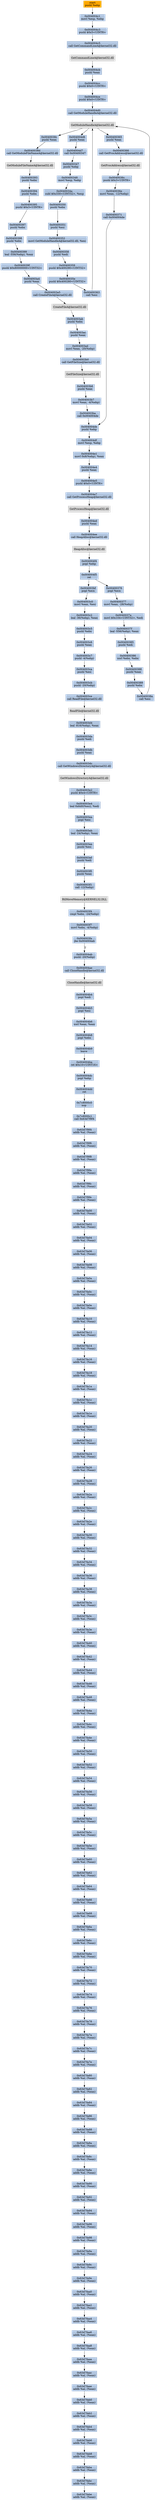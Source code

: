 digraph G {
node[shape=rectangle,style=filled,fillcolor=lightsteelblue,color=lightsteelblue]
bgcolor="transparent"
a0x004004c0pushl_ebp[label="start\npushl %ebp",color="lightgrey",fillcolor="orange"];
a0x004004c1movl_esp_ebp[label="0x004004c1\nmovl %esp, %ebp"];
a0x004004c3pushl_0x5UINT8[label="0x004004c3\npushl $0x5<UINT8>"];
a0x004004c5call_GetCommandLineA_kernel32_dll[label="0x004004c5\ncall GetCommandLineA@kernel32.dll"];
GetCommandLineA_kernel32_dll[label="GetCommandLineA@kernel32.dll",color="lightgrey",fillcolor="lightgrey"];
a0x004004cbpushl_eax[label="0x004004cb\npushl %eax"];
a0x004004ccpushl_0x0UINT8[label="0x004004cc\npushl $0x0<UINT8>"];
a0x004004cepushl_0x0UINT8[label="0x004004ce\npushl $0x0<UINT8>"];
a0x004004d0call_GetModuleHandleA_kernel32_dll[label="0x004004d0\ncall GetModuleHandleA@kernel32.dll"];
GetModuleHandleA_kernel32_dll[label="GetModuleHandleA@kernel32.dll",color="lightgrey",fillcolor="lightgrey"];
a0x004004d6pushl_eax[label="0x004004d6\npushl %eax"];
a0x004004d7call_0x00400347[label="0x004004d7\ncall 0x00400347"];
a0x00400347pushl_ebp[label="0x00400347\npushl %ebp"];
a0x00400348movl_esp_ebp[label="0x00400348\nmovl %esp, %ebp"];
a0x0040034asubl_0x330UINT32_esp[label="0x0040034a\nsubl $0x330<UINT32>, %esp"];
a0x00400350pushl_ebx[label="0x00400350\npushl %ebx"];
a0x00400351pushl_esi[label="0x00400351\npushl %esi"];
a0x00400352movl_GetModuleHandleA_kernel32_dll_esi[label="0x00400352\nmovl GetModuleHandleA@kernel32.dll, %esi"];
a0x00400358pushl_edi[label="0x00400358\npushl %edi"];
a0x00400359pushl_0x400290UINT32[label="0x00400359\npushl $0x400290<UINT32>"];
a0x0040035epushl_0x400280UINT32[label="0x0040035e\npushl $0x400280<UINT32>"];
a0x00400363call_esi[label="0x00400363\ncall %esi"];
a0x00400365pushl_eax[label="0x00400365\npushl %eax"];
a0x00400366call_GetProcAddress_kernel32_dll[label="0x00400366\ncall GetProcAddress@kernel32.dll"];
GetProcAddress_kernel32_dll[label="GetProcAddress@kernel32.dll",color="lightgrey",fillcolor="lightgrey"];
a0x0040036cpushl_0x3UINT8[label="0x0040036c\npushl $0x3<UINT8>"];
a0x0040036emovl_eax__12ebp_[label="0x0040036e\nmovl %eax, -12(%ebp)"];
a0x00400371call_0x004004de[label="0x00400371\ncall 0x004004de"];
a0x004004depushl_ebp[label="0x004004de\npushl %ebp"];
a0x004004dfmovl_esp_ebp[label="0x004004df\nmovl %esp, %ebp"];
a0x004004e1movl_0x8ebp__eax[label="0x004004e1\nmovl 0x8(%ebp), %eax"];
a0x004004e4pushl_eax[label="0x004004e4\npushl %eax"];
a0x004004e5pushl_0x0UINT8[label="0x004004e5\npushl $0x0<UINT8>"];
a0x004004e7call_GetProcessHeap_kernel32_dll[label="0x004004e7\ncall GetProcessHeap@kernel32.dll"];
GetProcessHeap_kernel32_dll[label="GetProcessHeap@kernel32.dll",color="lightgrey",fillcolor="lightgrey"];
a0x004004edpushl_eax[label="0x004004ed\npushl %eax"];
a0x004004eecall_HeapAlloc_kernel32_dll[label="0x004004ee\ncall HeapAlloc@kernel32.dll"];
HeapAlloc_kernel32_dll[label="HeapAlloc@kernel32.dll",color="lightgrey",fillcolor="lightgrey"];
a0x004004f4popl_ebp[label="0x004004f4\npopl %ebp"];
a0x004004f5ret[label="0x004004f5\nret"];
a0x00400376popl_ecx[label="0x00400376\npopl %ecx"];
a0x00400377movl_eax__28ebp_[label="0x00400377\nmovl %eax, -28(%ebp)"];
a0x0040037amovl_0x104UINT32_edi[label="0x0040037a\nmovl $0x104<UINT32>, %edi"];
a0x0040037fleal__556ebp__eax[label="0x0040037f\nleal -556(%ebp), %eax"];
a0x00400385pushl_edi[label="0x00400385\npushl %edi"];
a0x00400386xorl_ebx_ebx[label="0x00400386\nxorl %ebx, %ebx"];
a0x00400388pushl_eax[label="0x00400388\npushl %eax"];
a0x00400389pushl_ebx[label="0x00400389\npushl %ebx"];
a0x0040038acall_esi[label="0x0040038a\ncall %esi"];
a0x0040038cpushl_eax[label="0x0040038c\npushl %eax"];
a0x0040038dcall_GetModuleFileNameA_kernel32_dll[label="0x0040038d\ncall GetModuleFileNameA@kernel32.dll"];
GetModuleFileNameA_kernel32_dll[label="GetModuleFileNameA@kernel32.dll",color="lightgrey",fillcolor="lightgrey"];
a0x00400393pushl_ebx[label="0x00400393\npushl %ebx"];
a0x00400394pushl_ebx[label="0x00400394\npushl %ebx"];
a0x00400395pushl_0x3UINT8[label="0x00400395\npushl $0x3<UINT8>"];
a0x00400397pushl_ebx[label="0x00400397\npushl %ebx"];
a0x00400398pushl_ebx[label="0x00400398\npushl %ebx"];
a0x00400399leal__556ebp__eax[label="0x00400399\nleal -556(%ebp), %eax"];
a0x0040039fpushl_0x80000000UINT32[label="0x0040039f\npushl $0x80000000<UINT32>"];
a0x004003a4pushl_eax[label="0x004003a4\npushl %eax"];
a0x004003a5call_CreateFileA_kernel32_dll[label="0x004003a5\ncall CreateFileA@kernel32.dll"];
CreateFileA_kernel32_dll[label="CreateFileA@kernel32.dll",color="lightgrey",fillcolor="lightgrey"];
a0x004003abpushl_ebx[label="0x004003ab\npushl %ebx"];
a0x004003acpushl_eax[label="0x004003ac\npushl %eax"];
a0x004003admovl_eax__20ebp_[label="0x004003ad\nmovl %eax, -20(%ebp)"];
a0x004003b0call_GetFileSize_kernel32_dll[label="0x004003b0\ncall GetFileSize@kernel32.dll"];
GetFileSize_kernel32_dll[label="GetFileSize@kernel32.dll",color="lightgrey",fillcolor="lightgrey"];
a0x004003b6pushl_eax[label="0x004003b6\npushl %eax"];
a0x004003b7movl_eax__4ebp_[label="0x004003b7\nmovl %eax, -4(%ebp)"];
a0x004003bacall_0x004004de[label="0x004003ba\ncall 0x004004de"];
a0x004003bfpopl_ecx[label="0x004003bf\npopl %ecx"];
a0x004003c0movl_eax_esi[label="0x004003c0\nmovl %eax, %esi"];
a0x004003c2leal__36ebp__eax[label="0x004003c2\nleal -36(%ebp), %eax"];
a0x004003c5pushl_ebx[label="0x004003c5\npushl %ebx"];
a0x004003c6pushl_eax[label="0x004003c6\npushl %eax"];
a0x004003c7pushl__4ebp_[label="0x004003c7\npushl -4(%ebp)"];
a0x004003capushl_esi[label="0x004003ca\npushl %esi"];
a0x004003cbpushl__20ebp_[label="0x004003cb\npushl -20(%ebp)"];
a0x004003cecall_ReadFile_kernel32_dll[label="0x004003ce\ncall ReadFile@kernel32.dll"];
ReadFile_kernel32_dll[label="ReadFile@kernel32.dll",color="lightgrey",fillcolor="lightgrey"];
a0x004003d4leal__816ebp__eax[label="0x004003d4\nleal -816(%ebp), %eax"];
a0x004003dapushl_edi[label="0x004003da\npushl %edi"];
a0x004003dbpushl_eax[label="0x004003db\npushl %eax"];
a0x004003dccall_GetWindowsDirectoryA_kernel32_dll[label="0x004003dc\ncall GetWindowsDirectoryA@kernel32.dll"];
GetWindowsDirectoryA_kernel32_dll[label="GetWindowsDirectoryA@kernel32.dll",color="lightgrey",fillcolor="lightgrey"];
a0x004003e2pushl_0x4UINT8[label="0x004003e2\npushl $0x4<UINT8>"];
a0x004003e4leal_0x6d0esi__edi[label="0x004003e4\nleal 0x6d0(%esi), %edi"];
a0x004003eapopl_esi[label="0x004003ea\npopl %esi"];
a0x004003ebleal__24ebp__eax[label="0x004003eb\nleal -24(%ebp), %eax"];
a0x004003eepushl_esi[label="0x004003ee\npushl %esi"];
a0x004003efpushl_edi[label="0x004003ef\npushl %edi"];
a0x004003f0pushl_eax[label="0x004003f0\npushl %eax"];
a0x004003f1call__12ebp_[label="0x004003f1\ncall -12(%ebp)"];
RtlMoveMemory_KERNEL32_DLL[label="RtlMoveMemory@KERNEL32.DLL",color="lightgrey",fillcolor="lightgrey"];
a0x004003f4cmpl_ebx__24ebp_[label="0x004003f4\ncmpl %ebx, -24(%ebp)"];
a0x004003f7movl_ebx__4ebp_[label="0x004003f7\nmovl %ebx, -4(%ebp)"];
a0x004003fajbe_0x004004ab[label="0x004003fa\njbe 0x004004ab"];
a0x004004abpushl__20ebp_[label="0x004004ab\npushl -20(%ebp)"];
a0x004004aecall_CloseHandle_kernel32_dll[label="0x004004ae\ncall CloseHandle@kernel32.dll"];
CloseHandle_kernel32_dll[label="CloseHandle@kernel32.dll",color="lightgrey",fillcolor="lightgrey"];
a0x004004b4popl_edi[label="0x004004b4\npopl %edi"];
a0x004004b5popl_esi[label="0x004004b5\npopl %esi"];
a0x004004b6xorl_eax_eax[label="0x004004b6\nxorl %eax, %eax"];
a0x004004b8popl_ebx[label="0x004004b8\npopl %ebx"];
a0x004004b9leave_[label="0x004004b9\nleave "];
a0x004004baret_0x10UINT16[label="0x004004ba\nret $0x10<UINT16>"];
a0x004004dcpopl_ebp[label="0x004004dc\npopl %ebp"];
a0x004004ddret[label="0x004004dd\nret"];
a0x7c8000c0nop_[label="0x7c8000c0\nnop "];
a0x7c8000c1call_0x63d7f9f4[label="0x7c8000c1\ncall 0x63d7f9f4"];
a0x63d7f9f4addb_al_eax_[label="0x63d7f9f4\naddb %al, (%eax)"];
a0x63d7f9f6addb_al_eax_[label="0x63d7f9f6\naddb %al, (%eax)"];
a0x63d7f9f8addb_al_eax_[label="0x63d7f9f8\naddb %al, (%eax)"];
a0x63d7f9faaddb_al_eax_[label="0x63d7f9fa\naddb %al, (%eax)"];
a0x63d7f9fcaddb_al_eax_[label="0x63d7f9fc\naddb %al, (%eax)"];
a0x63d7f9feaddb_al_eax_[label="0x63d7f9fe\naddb %al, (%eax)"];
a0x63d7fa00addb_al_eax_[label="0x63d7fa00\naddb %al, (%eax)"];
a0x63d7fa02addb_al_eax_[label="0x63d7fa02\naddb %al, (%eax)"];
a0x63d7fa04addb_al_eax_[label="0x63d7fa04\naddb %al, (%eax)"];
a0x63d7fa06addb_al_eax_[label="0x63d7fa06\naddb %al, (%eax)"];
a0x63d7fa08addb_al_eax_[label="0x63d7fa08\naddb %al, (%eax)"];
a0x63d7fa0aaddb_al_eax_[label="0x63d7fa0a\naddb %al, (%eax)"];
a0x63d7fa0caddb_al_eax_[label="0x63d7fa0c\naddb %al, (%eax)"];
a0x63d7fa0eaddb_al_eax_[label="0x63d7fa0e\naddb %al, (%eax)"];
a0x63d7fa10addb_al_eax_[label="0x63d7fa10\naddb %al, (%eax)"];
a0x63d7fa12addb_al_eax_[label="0x63d7fa12\naddb %al, (%eax)"];
a0x63d7fa14addb_al_eax_[label="0x63d7fa14\naddb %al, (%eax)"];
a0x63d7fa16addb_al_eax_[label="0x63d7fa16\naddb %al, (%eax)"];
a0x63d7fa18addb_al_eax_[label="0x63d7fa18\naddb %al, (%eax)"];
a0x63d7fa1aaddb_al_eax_[label="0x63d7fa1a\naddb %al, (%eax)"];
a0x63d7fa1caddb_al_eax_[label="0x63d7fa1c\naddb %al, (%eax)"];
a0x63d7fa1eaddb_al_eax_[label="0x63d7fa1e\naddb %al, (%eax)"];
a0x63d7fa20addb_al_eax_[label="0x63d7fa20\naddb %al, (%eax)"];
a0x63d7fa22addb_al_eax_[label="0x63d7fa22\naddb %al, (%eax)"];
a0x63d7fa24addb_al_eax_[label="0x63d7fa24\naddb %al, (%eax)"];
a0x63d7fa26addb_al_eax_[label="0x63d7fa26\naddb %al, (%eax)"];
a0x63d7fa28addb_al_eax_[label="0x63d7fa28\naddb %al, (%eax)"];
a0x63d7fa2aaddb_al_eax_[label="0x63d7fa2a\naddb %al, (%eax)"];
a0x63d7fa2caddb_al_eax_[label="0x63d7fa2c\naddb %al, (%eax)"];
a0x63d7fa2eaddb_al_eax_[label="0x63d7fa2e\naddb %al, (%eax)"];
a0x63d7fa30addb_al_eax_[label="0x63d7fa30\naddb %al, (%eax)"];
a0x63d7fa32addb_al_eax_[label="0x63d7fa32\naddb %al, (%eax)"];
a0x63d7fa34addb_al_eax_[label="0x63d7fa34\naddb %al, (%eax)"];
a0x63d7fa36addb_al_eax_[label="0x63d7fa36\naddb %al, (%eax)"];
a0x63d7fa38addb_al_eax_[label="0x63d7fa38\naddb %al, (%eax)"];
a0x63d7fa3aaddb_al_eax_[label="0x63d7fa3a\naddb %al, (%eax)"];
a0x63d7fa3caddb_al_eax_[label="0x63d7fa3c\naddb %al, (%eax)"];
a0x63d7fa3eaddb_al_eax_[label="0x63d7fa3e\naddb %al, (%eax)"];
a0x63d7fa40addb_al_eax_[label="0x63d7fa40\naddb %al, (%eax)"];
a0x63d7fa42addb_al_eax_[label="0x63d7fa42\naddb %al, (%eax)"];
a0x63d7fa44addb_al_eax_[label="0x63d7fa44\naddb %al, (%eax)"];
a0x63d7fa46addb_al_eax_[label="0x63d7fa46\naddb %al, (%eax)"];
a0x63d7fa48addb_al_eax_[label="0x63d7fa48\naddb %al, (%eax)"];
a0x63d7fa4aaddb_al_eax_[label="0x63d7fa4a\naddb %al, (%eax)"];
a0x63d7fa4caddb_al_eax_[label="0x63d7fa4c\naddb %al, (%eax)"];
a0x63d7fa4eaddb_al_eax_[label="0x63d7fa4e\naddb %al, (%eax)"];
a0x63d7fa50addb_al_eax_[label="0x63d7fa50\naddb %al, (%eax)"];
a0x63d7fa52addb_al_eax_[label="0x63d7fa52\naddb %al, (%eax)"];
a0x63d7fa54addb_al_eax_[label="0x63d7fa54\naddb %al, (%eax)"];
a0x63d7fa56addb_al_eax_[label="0x63d7fa56\naddb %al, (%eax)"];
a0x63d7fa58addb_al_eax_[label="0x63d7fa58\naddb %al, (%eax)"];
a0x63d7fa5aaddb_al_eax_[label="0x63d7fa5a\naddb %al, (%eax)"];
a0x63d7fa5caddb_al_eax_[label="0x63d7fa5c\naddb %al, (%eax)"];
a0x63d7fa5eaddb_al_eax_[label="0x63d7fa5e\naddb %al, (%eax)"];
a0x63d7fa60addb_al_eax_[label="0x63d7fa60\naddb %al, (%eax)"];
a0x63d7fa62addb_al_eax_[label="0x63d7fa62\naddb %al, (%eax)"];
a0x63d7fa64addb_al_eax_[label="0x63d7fa64\naddb %al, (%eax)"];
a0x63d7fa66addb_al_eax_[label="0x63d7fa66\naddb %al, (%eax)"];
a0x63d7fa68addb_al_eax_[label="0x63d7fa68\naddb %al, (%eax)"];
a0x63d7fa6aaddb_al_eax_[label="0x63d7fa6a\naddb %al, (%eax)"];
a0x63d7fa6caddb_al_eax_[label="0x63d7fa6c\naddb %al, (%eax)"];
a0x63d7fa6eaddb_al_eax_[label="0x63d7fa6e\naddb %al, (%eax)"];
a0x63d7fa70addb_al_eax_[label="0x63d7fa70\naddb %al, (%eax)"];
a0x63d7fa72addb_al_eax_[label="0x63d7fa72\naddb %al, (%eax)"];
a0x63d7fa74addb_al_eax_[label="0x63d7fa74\naddb %al, (%eax)"];
a0x63d7fa76addb_al_eax_[label="0x63d7fa76\naddb %al, (%eax)"];
a0x63d7fa78addb_al_eax_[label="0x63d7fa78\naddb %al, (%eax)"];
a0x63d7fa7aaddb_al_eax_[label="0x63d7fa7a\naddb %al, (%eax)"];
a0x63d7fa7caddb_al_eax_[label="0x63d7fa7c\naddb %al, (%eax)"];
a0x63d7fa7eaddb_al_eax_[label="0x63d7fa7e\naddb %al, (%eax)"];
a0x63d7fa80addb_al_eax_[label="0x63d7fa80\naddb %al, (%eax)"];
a0x63d7fa82addb_al_eax_[label="0x63d7fa82\naddb %al, (%eax)"];
a0x63d7fa84addb_al_eax_[label="0x63d7fa84\naddb %al, (%eax)"];
a0x63d7fa86addb_al_eax_[label="0x63d7fa86\naddb %al, (%eax)"];
a0x63d7fa88addb_al_eax_[label="0x63d7fa88\naddb %al, (%eax)"];
a0x63d7fa8aaddb_al_eax_[label="0x63d7fa8a\naddb %al, (%eax)"];
a0x63d7fa8caddb_al_eax_[label="0x63d7fa8c\naddb %al, (%eax)"];
a0x63d7fa8eaddb_al_eax_[label="0x63d7fa8e\naddb %al, (%eax)"];
a0x63d7fa90addb_al_eax_[label="0x63d7fa90\naddb %al, (%eax)"];
a0x63d7fa92addb_al_eax_[label="0x63d7fa92\naddb %al, (%eax)"];
a0x63d7fa94addb_al_eax_[label="0x63d7fa94\naddb %al, (%eax)"];
a0x63d7fa96addb_al_eax_[label="0x63d7fa96\naddb %al, (%eax)"];
a0x63d7fa98addb_al_eax_[label="0x63d7fa98\naddb %al, (%eax)"];
a0x63d7fa9aaddb_al_eax_[label="0x63d7fa9a\naddb %al, (%eax)"];
a0x63d7fa9caddb_al_eax_[label="0x63d7fa9c\naddb %al, (%eax)"];
a0x63d7fa9eaddb_al_eax_[label="0x63d7fa9e\naddb %al, (%eax)"];
a0x63d7faa0addb_al_eax_[label="0x63d7faa0\naddb %al, (%eax)"];
a0x63d7faa2addb_al_eax_[label="0x63d7faa2\naddb %al, (%eax)"];
a0x63d7faa4addb_al_eax_[label="0x63d7faa4\naddb %al, (%eax)"];
a0x63d7faa6addb_al_eax_[label="0x63d7faa6\naddb %al, (%eax)"];
a0x63d7faa8addb_al_eax_[label="0x63d7faa8\naddb %al, (%eax)"];
a0x63d7faaaaddb_al_eax_[label="0x63d7faaa\naddb %al, (%eax)"];
a0x63d7faacaddb_al_eax_[label="0x63d7faac\naddb %al, (%eax)"];
a0x63d7faaeaddb_al_eax_[label="0x63d7faae\naddb %al, (%eax)"];
a0x63d7fab0addb_al_eax_[label="0x63d7fab0\naddb %al, (%eax)"];
a0x63d7fab2addb_al_eax_[label="0x63d7fab2\naddb %al, (%eax)"];
a0x63d7fab4addb_al_eax_[label="0x63d7fab4\naddb %al, (%eax)"];
a0x63d7fab6addb_al_eax_[label="0x63d7fab6\naddb %al, (%eax)"];
a0x63d7fab8addb_al_eax_[label="0x63d7fab8\naddb %al, (%eax)"];
a0x63d7fabaaddb_al_eax_[label="0x63d7faba\naddb %al, (%eax)"];
a0x63d7fabcaddb_al_eax_[label="0x63d7fabc\naddb %al, (%eax)"];
a0x63d7fabeaddb_al_eax_[label="0x63d7fabe\naddb %al, (%eax)"];
a0x004004c0pushl_ebp -> a0x004004c1movl_esp_ebp [color="#000000"];
a0x004004c1movl_esp_ebp -> a0x004004c3pushl_0x5UINT8 [color="#000000"];
a0x004004c3pushl_0x5UINT8 -> a0x004004c5call_GetCommandLineA_kernel32_dll [color="#000000"];
a0x004004c5call_GetCommandLineA_kernel32_dll -> GetCommandLineA_kernel32_dll [color="#000000"];
GetCommandLineA_kernel32_dll -> a0x004004cbpushl_eax [color="#000000"];
a0x004004cbpushl_eax -> a0x004004ccpushl_0x0UINT8 [color="#000000"];
a0x004004ccpushl_0x0UINT8 -> a0x004004cepushl_0x0UINT8 [color="#000000"];
a0x004004cepushl_0x0UINT8 -> a0x004004d0call_GetModuleHandleA_kernel32_dll [color="#000000"];
a0x004004d0call_GetModuleHandleA_kernel32_dll -> GetModuleHandleA_kernel32_dll [color="#000000"];
GetModuleHandleA_kernel32_dll -> a0x004004d6pushl_eax [color="#000000"];
a0x004004d6pushl_eax -> a0x004004d7call_0x00400347 [color="#000000"];
a0x004004d7call_0x00400347 -> a0x00400347pushl_ebp [color="#000000"];
a0x00400347pushl_ebp -> a0x00400348movl_esp_ebp [color="#000000"];
a0x00400348movl_esp_ebp -> a0x0040034asubl_0x330UINT32_esp [color="#000000"];
a0x0040034asubl_0x330UINT32_esp -> a0x00400350pushl_ebx [color="#000000"];
a0x00400350pushl_ebx -> a0x00400351pushl_esi [color="#000000"];
a0x00400351pushl_esi -> a0x00400352movl_GetModuleHandleA_kernel32_dll_esi [color="#000000"];
a0x00400352movl_GetModuleHandleA_kernel32_dll_esi -> a0x00400358pushl_edi [color="#000000"];
a0x00400358pushl_edi -> a0x00400359pushl_0x400290UINT32 [color="#000000"];
a0x00400359pushl_0x400290UINT32 -> a0x0040035epushl_0x400280UINT32 [color="#000000"];
a0x0040035epushl_0x400280UINT32 -> a0x00400363call_esi [color="#000000"];
a0x00400363call_esi -> GetModuleHandleA_kernel32_dll [color="#000000"];
GetModuleHandleA_kernel32_dll -> a0x00400365pushl_eax [color="#000000"];
a0x00400365pushl_eax -> a0x00400366call_GetProcAddress_kernel32_dll [color="#000000"];
a0x00400366call_GetProcAddress_kernel32_dll -> GetProcAddress_kernel32_dll [color="#000000"];
GetProcAddress_kernel32_dll -> a0x0040036cpushl_0x3UINT8 [color="#000000"];
a0x0040036cpushl_0x3UINT8 -> a0x0040036emovl_eax__12ebp_ [color="#000000"];
a0x0040036emovl_eax__12ebp_ -> a0x00400371call_0x004004de [color="#000000"];
a0x00400371call_0x004004de -> a0x004004depushl_ebp [color="#000000"];
a0x004004depushl_ebp -> a0x004004dfmovl_esp_ebp [color="#000000"];
a0x004004dfmovl_esp_ebp -> a0x004004e1movl_0x8ebp__eax [color="#000000"];
a0x004004e1movl_0x8ebp__eax -> a0x004004e4pushl_eax [color="#000000"];
a0x004004e4pushl_eax -> a0x004004e5pushl_0x0UINT8 [color="#000000"];
a0x004004e5pushl_0x0UINT8 -> a0x004004e7call_GetProcessHeap_kernel32_dll [color="#000000"];
a0x004004e7call_GetProcessHeap_kernel32_dll -> GetProcessHeap_kernel32_dll [color="#000000"];
GetProcessHeap_kernel32_dll -> a0x004004edpushl_eax [color="#000000"];
a0x004004edpushl_eax -> a0x004004eecall_HeapAlloc_kernel32_dll [color="#000000"];
a0x004004eecall_HeapAlloc_kernel32_dll -> HeapAlloc_kernel32_dll [color="#000000"];
HeapAlloc_kernel32_dll -> a0x004004f4popl_ebp [color="#000000"];
a0x004004f4popl_ebp -> a0x004004f5ret [color="#000000"];
a0x004004f5ret -> a0x00400376popl_ecx [color="#000000"];
a0x00400376popl_ecx -> a0x00400377movl_eax__28ebp_ [color="#000000"];
a0x00400377movl_eax__28ebp_ -> a0x0040037amovl_0x104UINT32_edi [color="#000000"];
a0x0040037amovl_0x104UINT32_edi -> a0x0040037fleal__556ebp__eax [color="#000000"];
a0x0040037fleal__556ebp__eax -> a0x00400385pushl_edi [color="#000000"];
a0x00400385pushl_edi -> a0x00400386xorl_ebx_ebx [color="#000000"];
a0x00400386xorl_ebx_ebx -> a0x00400388pushl_eax [color="#000000"];
a0x00400388pushl_eax -> a0x00400389pushl_ebx [color="#000000"];
a0x00400389pushl_ebx -> a0x0040038acall_esi [color="#000000"];
a0x0040038acall_esi -> GetModuleHandleA_kernel32_dll [color="#000000"];
GetModuleHandleA_kernel32_dll -> a0x0040038cpushl_eax [color="#000000"];
a0x0040038cpushl_eax -> a0x0040038dcall_GetModuleFileNameA_kernel32_dll [color="#000000"];
a0x0040038dcall_GetModuleFileNameA_kernel32_dll -> GetModuleFileNameA_kernel32_dll [color="#000000"];
GetModuleFileNameA_kernel32_dll -> a0x00400393pushl_ebx [color="#000000"];
a0x00400393pushl_ebx -> a0x00400394pushl_ebx [color="#000000"];
a0x00400394pushl_ebx -> a0x00400395pushl_0x3UINT8 [color="#000000"];
a0x00400395pushl_0x3UINT8 -> a0x00400397pushl_ebx [color="#000000"];
a0x00400397pushl_ebx -> a0x00400398pushl_ebx [color="#000000"];
a0x00400398pushl_ebx -> a0x00400399leal__556ebp__eax [color="#000000"];
a0x00400399leal__556ebp__eax -> a0x0040039fpushl_0x80000000UINT32 [color="#000000"];
a0x0040039fpushl_0x80000000UINT32 -> a0x004003a4pushl_eax [color="#000000"];
a0x004003a4pushl_eax -> a0x004003a5call_CreateFileA_kernel32_dll [color="#000000"];
a0x004003a5call_CreateFileA_kernel32_dll -> CreateFileA_kernel32_dll [color="#000000"];
CreateFileA_kernel32_dll -> a0x004003abpushl_ebx [color="#000000"];
a0x004003abpushl_ebx -> a0x004003acpushl_eax [color="#000000"];
a0x004003acpushl_eax -> a0x004003admovl_eax__20ebp_ [color="#000000"];
a0x004003admovl_eax__20ebp_ -> a0x004003b0call_GetFileSize_kernel32_dll [color="#000000"];
a0x004003b0call_GetFileSize_kernel32_dll -> GetFileSize_kernel32_dll [color="#000000"];
GetFileSize_kernel32_dll -> a0x004003b6pushl_eax [color="#000000"];
a0x004003b6pushl_eax -> a0x004003b7movl_eax__4ebp_ [color="#000000"];
a0x004003b7movl_eax__4ebp_ -> a0x004003bacall_0x004004de [color="#000000"];
a0x004003bacall_0x004004de -> a0x004004depushl_ebp [color="#000000"];
a0x004004f5ret -> a0x004003bfpopl_ecx [color="#000000"];
a0x004003bfpopl_ecx -> a0x004003c0movl_eax_esi [color="#000000"];
a0x004003c0movl_eax_esi -> a0x004003c2leal__36ebp__eax [color="#000000"];
a0x004003c2leal__36ebp__eax -> a0x004003c5pushl_ebx [color="#000000"];
a0x004003c5pushl_ebx -> a0x004003c6pushl_eax [color="#000000"];
a0x004003c6pushl_eax -> a0x004003c7pushl__4ebp_ [color="#000000"];
a0x004003c7pushl__4ebp_ -> a0x004003capushl_esi [color="#000000"];
a0x004003capushl_esi -> a0x004003cbpushl__20ebp_ [color="#000000"];
a0x004003cbpushl__20ebp_ -> a0x004003cecall_ReadFile_kernel32_dll [color="#000000"];
a0x004003cecall_ReadFile_kernel32_dll -> ReadFile_kernel32_dll [color="#000000"];
ReadFile_kernel32_dll -> a0x004003d4leal__816ebp__eax [color="#000000"];
a0x004003d4leal__816ebp__eax -> a0x004003dapushl_edi [color="#000000"];
a0x004003dapushl_edi -> a0x004003dbpushl_eax [color="#000000"];
a0x004003dbpushl_eax -> a0x004003dccall_GetWindowsDirectoryA_kernel32_dll [color="#000000"];
a0x004003dccall_GetWindowsDirectoryA_kernel32_dll -> GetWindowsDirectoryA_kernel32_dll [color="#000000"];
GetWindowsDirectoryA_kernel32_dll -> a0x004003e2pushl_0x4UINT8 [color="#000000"];
a0x004003e2pushl_0x4UINT8 -> a0x004003e4leal_0x6d0esi__edi [color="#000000"];
a0x004003e4leal_0x6d0esi__edi -> a0x004003eapopl_esi [color="#000000"];
a0x004003eapopl_esi -> a0x004003ebleal__24ebp__eax [color="#000000"];
a0x004003ebleal__24ebp__eax -> a0x004003eepushl_esi [color="#000000"];
a0x004003eepushl_esi -> a0x004003efpushl_edi [color="#000000"];
a0x004003efpushl_edi -> a0x004003f0pushl_eax [color="#000000"];
a0x004003f0pushl_eax -> a0x004003f1call__12ebp_ [color="#000000"];
a0x004003f1call__12ebp_ -> RtlMoveMemory_KERNEL32_DLL [color="#000000"];
RtlMoveMemory_KERNEL32_DLL -> a0x004003f4cmpl_ebx__24ebp_ [color="#000000"];
a0x004003f4cmpl_ebx__24ebp_ -> a0x004003f7movl_ebx__4ebp_ [color="#000000"];
a0x004003f7movl_ebx__4ebp_ -> a0x004003fajbe_0x004004ab [color="#000000"];
a0x004003fajbe_0x004004ab -> a0x004004abpushl__20ebp_ [color="#000000",label="T"];
a0x004004abpushl__20ebp_ -> a0x004004aecall_CloseHandle_kernel32_dll [color="#000000"];
a0x004004aecall_CloseHandle_kernel32_dll -> CloseHandle_kernel32_dll [color="#000000"];
CloseHandle_kernel32_dll -> a0x004004b4popl_edi [color="#000000"];
a0x004004b4popl_edi -> a0x004004b5popl_esi [color="#000000"];
a0x004004b5popl_esi -> a0x004004b6xorl_eax_eax [color="#000000"];
a0x004004b6xorl_eax_eax -> a0x004004b8popl_ebx [color="#000000"];
a0x004004b8popl_ebx -> a0x004004b9leave_ [color="#000000"];
a0x004004b9leave_ -> a0x004004baret_0x10UINT16 [color="#000000"];
a0x004004baret_0x10UINT16 -> a0x004004dcpopl_ebp [color="#000000"];
a0x004004dcpopl_ebp -> a0x004004ddret [color="#000000"];
a0x004004ddret -> a0x7c8000c0nop_ [color="#000000"];
a0x7c8000c0nop_ -> a0x7c8000c1call_0x63d7f9f4 [color="#000000"];
a0x7c8000c1call_0x63d7f9f4 -> a0x63d7f9f4addb_al_eax_ [color="#000000"];
a0x63d7f9f4addb_al_eax_ -> a0x63d7f9f6addb_al_eax_ [color="#000000"];
a0x63d7f9f6addb_al_eax_ -> a0x63d7f9f8addb_al_eax_ [color="#000000"];
a0x63d7f9f8addb_al_eax_ -> a0x63d7f9faaddb_al_eax_ [color="#000000"];
a0x63d7f9faaddb_al_eax_ -> a0x63d7f9fcaddb_al_eax_ [color="#000000"];
a0x63d7f9fcaddb_al_eax_ -> a0x63d7f9feaddb_al_eax_ [color="#000000"];
a0x63d7f9feaddb_al_eax_ -> a0x63d7fa00addb_al_eax_ [color="#000000"];
a0x63d7fa00addb_al_eax_ -> a0x63d7fa02addb_al_eax_ [color="#000000"];
a0x63d7fa02addb_al_eax_ -> a0x63d7fa04addb_al_eax_ [color="#000000"];
a0x63d7fa04addb_al_eax_ -> a0x63d7fa06addb_al_eax_ [color="#000000"];
a0x63d7fa06addb_al_eax_ -> a0x63d7fa08addb_al_eax_ [color="#000000"];
a0x63d7fa08addb_al_eax_ -> a0x63d7fa0aaddb_al_eax_ [color="#000000"];
a0x63d7fa0aaddb_al_eax_ -> a0x63d7fa0caddb_al_eax_ [color="#000000"];
a0x63d7fa0caddb_al_eax_ -> a0x63d7fa0eaddb_al_eax_ [color="#000000"];
a0x63d7fa0eaddb_al_eax_ -> a0x63d7fa10addb_al_eax_ [color="#000000"];
a0x63d7fa10addb_al_eax_ -> a0x63d7fa12addb_al_eax_ [color="#000000"];
a0x63d7fa12addb_al_eax_ -> a0x63d7fa14addb_al_eax_ [color="#000000"];
a0x63d7fa14addb_al_eax_ -> a0x63d7fa16addb_al_eax_ [color="#000000"];
a0x63d7fa16addb_al_eax_ -> a0x63d7fa18addb_al_eax_ [color="#000000"];
a0x63d7fa18addb_al_eax_ -> a0x63d7fa1aaddb_al_eax_ [color="#000000"];
a0x63d7fa1aaddb_al_eax_ -> a0x63d7fa1caddb_al_eax_ [color="#000000"];
a0x63d7fa1caddb_al_eax_ -> a0x63d7fa1eaddb_al_eax_ [color="#000000"];
a0x63d7fa1eaddb_al_eax_ -> a0x63d7fa20addb_al_eax_ [color="#000000"];
a0x63d7fa20addb_al_eax_ -> a0x63d7fa22addb_al_eax_ [color="#000000"];
a0x63d7fa22addb_al_eax_ -> a0x63d7fa24addb_al_eax_ [color="#000000"];
a0x63d7fa24addb_al_eax_ -> a0x63d7fa26addb_al_eax_ [color="#000000"];
a0x63d7fa26addb_al_eax_ -> a0x63d7fa28addb_al_eax_ [color="#000000"];
a0x63d7fa28addb_al_eax_ -> a0x63d7fa2aaddb_al_eax_ [color="#000000"];
a0x63d7fa2aaddb_al_eax_ -> a0x63d7fa2caddb_al_eax_ [color="#000000"];
a0x63d7fa2caddb_al_eax_ -> a0x63d7fa2eaddb_al_eax_ [color="#000000"];
a0x63d7fa2eaddb_al_eax_ -> a0x63d7fa30addb_al_eax_ [color="#000000"];
a0x63d7fa30addb_al_eax_ -> a0x63d7fa32addb_al_eax_ [color="#000000"];
a0x63d7fa32addb_al_eax_ -> a0x63d7fa34addb_al_eax_ [color="#000000"];
a0x63d7fa34addb_al_eax_ -> a0x63d7fa36addb_al_eax_ [color="#000000"];
a0x63d7fa36addb_al_eax_ -> a0x63d7fa38addb_al_eax_ [color="#000000"];
a0x63d7fa38addb_al_eax_ -> a0x63d7fa3aaddb_al_eax_ [color="#000000"];
a0x63d7fa3aaddb_al_eax_ -> a0x63d7fa3caddb_al_eax_ [color="#000000"];
a0x63d7fa3caddb_al_eax_ -> a0x63d7fa3eaddb_al_eax_ [color="#000000"];
a0x63d7fa3eaddb_al_eax_ -> a0x63d7fa40addb_al_eax_ [color="#000000"];
a0x63d7fa40addb_al_eax_ -> a0x63d7fa42addb_al_eax_ [color="#000000"];
a0x63d7fa42addb_al_eax_ -> a0x63d7fa44addb_al_eax_ [color="#000000"];
a0x63d7fa44addb_al_eax_ -> a0x63d7fa46addb_al_eax_ [color="#000000"];
a0x63d7fa46addb_al_eax_ -> a0x63d7fa48addb_al_eax_ [color="#000000"];
a0x63d7fa48addb_al_eax_ -> a0x63d7fa4aaddb_al_eax_ [color="#000000"];
a0x63d7fa4aaddb_al_eax_ -> a0x63d7fa4caddb_al_eax_ [color="#000000"];
a0x63d7fa4caddb_al_eax_ -> a0x63d7fa4eaddb_al_eax_ [color="#000000"];
a0x63d7fa4eaddb_al_eax_ -> a0x63d7fa50addb_al_eax_ [color="#000000"];
a0x63d7fa50addb_al_eax_ -> a0x63d7fa52addb_al_eax_ [color="#000000"];
a0x63d7fa52addb_al_eax_ -> a0x63d7fa54addb_al_eax_ [color="#000000"];
a0x63d7fa54addb_al_eax_ -> a0x63d7fa56addb_al_eax_ [color="#000000"];
a0x63d7fa56addb_al_eax_ -> a0x63d7fa58addb_al_eax_ [color="#000000"];
a0x63d7fa58addb_al_eax_ -> a0x63d7fa5aaddb_al_eax_ [color="#000000"];
a0x63d7fa5aaddb_al_eax_ -> a0x63d7fa5caddb_al_eax_ [color="#000000"];
a0x63d7fa5caddb_al_eax_ -> a0x63d7fa5eaddb_al_eax_ [color="#000000"];
a0x63d7fa5eaddb_al_eax_ -> a0x63d7fa60addb_al_eax_ [color="#000000"];
a0x63d7fa60addb_al_eax_ -> a0x63d7fa62addb_al_eax_ [color="#000000"];
a0x63d7fa62addb_al_eax_ -> a0x63d7fa64addb_al_eax_ [color="#000000"];
a0x63d7fa64addb_al_eax_ -> a0x63d7fa66addb_al_eax_ [color="#000000"];
a0x63d7fa66addb_al_eax_ -> a0x63d7fa68addb_al_eax_ [color="#000000"];
a0x63d7fa68addb_al_eax_ -> a0x63d7fa6aaddb_al_eax_ [color="#000000"];
a0x63d7fa6aaddb_al_eax_ -> a0x63d7fa6caddb_al_eax_ [color="#000000"];
a0x63d7fa6caddb_al_eax_ -> a0x63d7fa6eaddb_al_eax_ [color="#000000"];
a0x63d7fa6eaddb_al_eax_ -> a0x63d7fa70addb_al_eax_ [color="#000000"];
a0x63d7fa70addb_al_eax_ -> a0x63d7fa72addb_al_eax_ [color="#000000"];
a0x63d7fa72addb_al_eax_ -> a0x63d7fa74addb_al_eax_ [color="#000000"];
a0x63d7fa74addb_al_eax_ -> a0x63d7fa76addb_al_eax_ [color="#000000"];
a0x63d7fa76addb_al_eax_ -> a0x63d7fa78addb_al_eax_ [color="#000000"];
a0x63d7fa78addb_al_eax_ -> a0x63d7fa7aaddb_al_eax_ [color="#000000"];
a0x63d7fa7aaddb_al_eax_ -> a0x63d7fa7caddb_al_eax_ [color="#000000"];
a0x63d7fa7caddb_al_eax_ -> a0x63d7fa7eaddb_al_eax_ [color="#000000"];
a0x63d7fa7eaddb_al_eax_ -> a0x63d7fa80addb_al_eax_ [color="#000000"];
a0x63d7fa80addb_al_eax_ -> a0x63d7fa82addb_al_eax_ [color="#000000"];
a0x63d7fa82addb_al_eax_ -> a0x63d7fa84addb_al_eax_ [color="#000000"];
a0x63d7fa84addb_al_eax_ -> a0x63d7fa86addb_al_eax_ [color="#000000"];
a0x63d7fa86addb_al_eax_ -> a0x63d7fa88addb_al_eax_ [color="#000000"];
a0x63d7fa88addb_al_eax_ -> a0x63d7fa8aaddb_al_eax_ [color="#000000"];
a0x63d7fa8aaddb_al_eax_ -> a0x63d7fa8caddb_al_eax_ [color="#000000"];
a0x63d7fa8caddb_al_eax_ -> a0x63d7fa8eaddb_al_eax_ [color="#000000"];
a0x63d7fa8eaddb_al_eax_ -> a0x63d7fa90addb_al_eax_ [color="#000000"];
a0x63d7fa90addb_al_eax_ -> a0x63d7fa92addb_al_eax_ [color="#000000"];
a0x63d7fa92addb_al_eax_ -> a0x63d7fa94addb_al_eax_ [color="#000000"];
a0x63d7fa94addb_al_eax_ -> a0x63d7fa96addb_al_eax_ [color="#000000"];
a0x63d7fa96addb_al_eax_ -> a0x63d7fa98addb_al_eax_ [color="#000000"];
a0x63d7fa98addb_al_eax_ -> a0x63d7fa9aaddb_al_eax_ [color="#000000"];
a0x63d7fa9aaddb_al_eax_ -> a0x63d7fa9caddb_al_eax_ [color="#000000"];
a0x63d7fa9caddb_al_eax_ -> a0x63d7fa9eaddb_al_eax_ [color="#000000"];
a0x63d7fa9eaddb_al_eax_ -> a0x63d7faa0addb_al_eax_ [color="#000000"];
a0x63d7faa0addb_al_eax_ -> a0x63d7faa2addb_al_eax_ [color="#000000"];
a0x63d7faa2addb_al_eax_ -> a0x63d7faa4addb_al_eax_ [color="#000000"];
a0x63d7faa4addb_al_eax_ -> a0x63d7faa6addb_al_eax_ [color="#000000"];
a0x63d7faa6addb_al_eax_ -> a0x63d7faa8addb_al_eax_ [color="#000000"];
a0x63d7faa8addb_al_eax_ -> a0x63d7faaaaddb_al_eax_ [color="#000000"];
a0x63d7faaaaddb_al_eax_ -> a0x63d7faacaddb_al_eax_ [color="#000000"];
a0x63d7faacaddb_al_eax_ -> a0x63d7faaeaddb_al_eax_ [color="#000000"];
a0x63d7faaeaddb_al_eax_ -> a0x63d7fab0addb_al_eax_ [color="#000000"];
a0x63d7fab0addb_al_eax_ -> a0x63d7fab2addb_al_eax_ [color="#000000"];
a0x63d7fab2addb_al_eax_ -> a0x63d7fab4addb_al_eax_ [color="#000000"];
a0x63d7fab4addb_al_eax_ -> a0x63d7fab6addb_al_eax_ [color="#000000"];
a0x63d7fab6addb_al_eax_ -> a0x63d7fab8addb_al_eax_ [color="#000000"];
a0x63d7fab8addb_al_eax_ -> a0x63d7fabaaddb_al_eax_ [color="#000000"];
a0x63d7fabaaddb_al_eax_ -> a0x63d7fabcaddb_al_eax_ [color="#000000"];
a0x63d7fabcaddb_al_eax_ -> a0x63d7fabeaddb_al_eax_ [color="#000000"];
}
